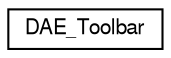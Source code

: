 digraph G
{
  edge [fontname="FreeSans",fontsize="10",labelfontname="FreeSans",labelfontsize="10"];
  node [fontname="FreeSans",fontsize="10",shape=record];
  rankdir="LR";
  Node1 [label="DAE_Toolbar",height=0.2,width=0.4,color="black", fillcolor="white", style="filled",URL="$classDAE__Toolbar.html"];
}
